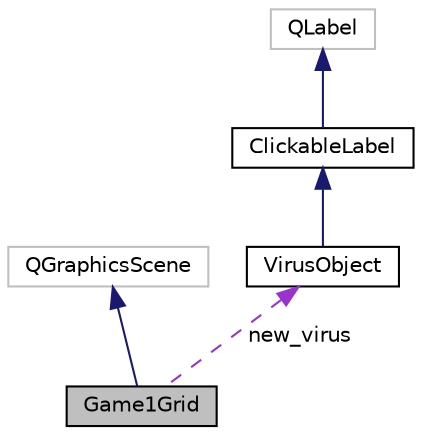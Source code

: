 digraph "Game1Grid"
{
  edge [fontname="Helvetica",fontsize="10",labelfontname="Helvetica",labelfontsize="10"];
  node [fontname="Helvetica",fontsize="10",shape=record];
  Node2 [label="Game1Grid",height=0.2,width=0.4,color="black", fillcolor="grey75", style="filled", fontcolor="black"];
  Node3 -> Node2 [dir="back",color="midnightblue",fontsize="10",style="solid"];
  Node3 [label="QGraphicsScene",height=0.2,width=0.4,color="grey75", fillcolor="white", style="filled"];
  Node4 -> Node2 [dir="back",color="darkorchid3",fontsize="10",style="dashed",label=" new_virus" ];
  Node4 [label="VirusObject",height=0.2,width=0.4,color="black", fillcolor="white", style="filled",URL="$classVirusObject.html"];
  Node5 -> Node4 [dir="back",color="midnightblue",fontsize="10",style="solid"];
  Node5 [label="ClickableLabel",height=0.2,width=0.4,color="black", fillcolor="white", style="filled",URL="$classClickableLabel.html"];
  Node6 -> Node5 [dir="back",color="midnightblue",fontsize="10",style="solid"];
  Node6 [label="QLabel",height=0.2,width=0.4,color="grey75", fillcolor="white", style="filled"];
}
